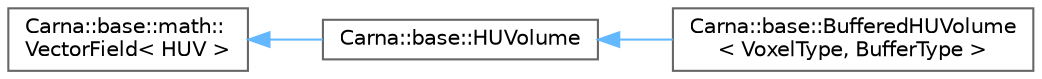 digraph "Graphical Class Hierarchy"
{
 // LATEX_PDF_SIZE
  bgcolor="transparent";
  edge [fontname=Helvetica,fontsize=10,labelfontname=Helvetica,labelfontsize=10];
  node [fontname=Helvetica,fontsize=10,shape=box,height=0.2,width=0.4];
  rankdir="LR";
  Node0 [id="Node000000",label="Carna::base::math::\lVectorField\< HUV \>",height=0.2,width=0.4,color="grey40", fillcolor="white", style="filled",URL="$classCarna_1_1base_1_1math_1_1VectorField.html",tooltip=" "];
  Node0 -> Node1 [id="edge31_Node000000_Node000001",dir="back",color="steelblue1",style="solid",tooltip=" "];
  Node1 [id="Node000001",label="Carna::base::HUVolume",height=0.2,width=0.4,color="grey40", fillcolor="white", style="filled",URL="$classCarna_1_1base_1_1HUVolume.html",tooltip="Defines interface to  volumetric data."];
  Node1 -> Node2 [id="edge32_Node000001_Node000002",dir="back",color="steelblue1",style="solid",tooltip=" "];
  Node2 [id="Node000002",label="Carna::base::BufferedHUVolume\l\< VoxelType, BufferType \>",height=0.2,width=0.4,color="grey40", fillcolor="white", style="filled",URL="$classCarna_1_1base_1_1BufferedHUVolume.html",tooltip="Implements HUVolume generically for a particular VoxelType."];
}
